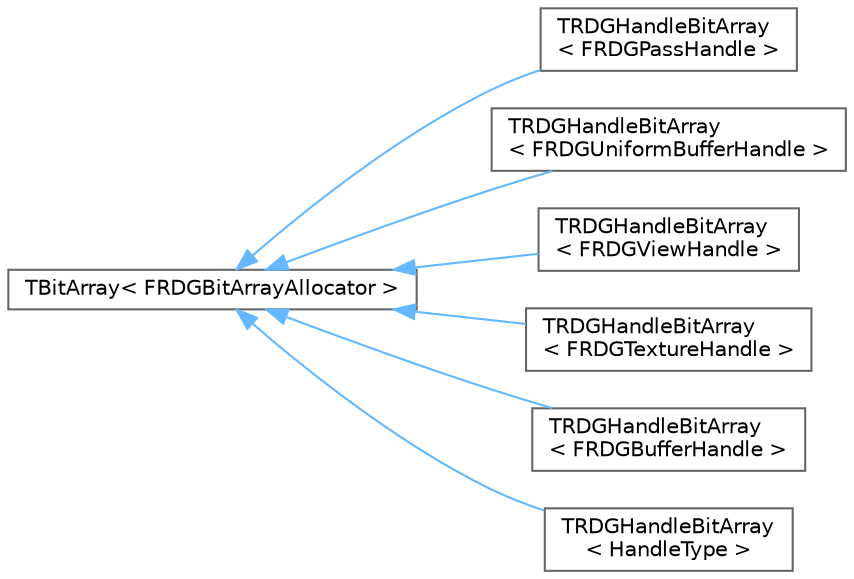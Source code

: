 digraph "Graphical Class Hierarchy"
{
 // INTERACTIVE_SVG=YES
 // LATEX_PDF_SIZE
  bgcolor="transparent";
  edge [fontname=Helvetica,fontsize=10,labelfontname=Helvetica,labelfontsize=10];
  node [fontname=Helvetica,fontsize=10,shape=box,height=0.2,width=0.4];
  rankdir="LR";
  Node0 [id="Node000000",label="TBitArray\< FRDGBitArrayAllocator \>",height=0.2,width=0.4,color="grey40", fillcolor="white", style="filled",URL="$d5/d67/classTBitArray.html",tooltip=" "];
  Node0 -> Node1 [id="edge6203_Node000000_Node000001",dir="back",color="steelblue1",style="solid",tooltip=" "];
  Node1 [id="Node000001",label="TRDGHandleBitArray\l\< FRDGPassHandle \>",height=0.2,width=0.4,color="grey40", fillcolor="white", style="filled",URL="$dc/dd2/classTRDGHandleBitArray.html",tooltip=" "];
  Node0 -> Node2 [id="edge6204_Node000000_Node000002",dir="back",color="steelblue1",style="solid",tooltip=" "];
  Node2 [id="Node000002",label="TRDGHandleBitArray\l\< FRDGUniformBufferHandle \>",height=0.2,width=0.4,color="grey40", fillcolor="white", style="filled",URL="$dc/dd2/classTRDGHandleBitArray.html",tooltip=" "];
  Node0 -> Node3 [id="edge6205_Node000000_Node000003",dir="back",color="steelblue1",style="solid",tooltip=" "];
  Node3 [id="Node000003",label="TRDGHandleBitArray\l\< FRDGViewHandle \>",height=0.2,width=0.4,color="grey40", fillcolor="white", style="filled",URL="$dc/dd2/classTRDGHandleBitArray.html",tooltip=" "];
  Node0 -> Node4 [id="edge6206_Node000000_Node000004",dir="back",color="steelblue1",style="solid",tooltip=" "];
  Node4 [id="Node000004",label="TRDGHandleBitArray\l\< FRDGTextureHandle \>",height=0.2,width=0.4,color="grey40", fillcolor="white", style="filled",URL="$dc/dd2/classTRDGHandleBitArray.html",tooltip=" "];
  Node0 -> Node5 [id="edge6207_Node000000_Node000005",dir="back",color="steelblue1",style="solid",tooltip=" "];
  Node5 [id="Node000005",label="TRDGHandleBitArray\l\< FRDGBufferHandle \>",height=0.2,width=0.4,color="grey40", fillcolor="white", style="filled",URL="$dc/dd2/classTRDGHandleBitArray.html",tooltip=" "];
  Node0 -> Node6 [id="edge6208_Node000000_Node000006",dir="back",color="steelblue1",style="solid",tooltip=" "];
  Node6 [id="Node000006",label="TRDGHandleBitArray\l\< HandleType \>",height=0.2,width=0.4,color="grey40", fillcolor="white", style="filled",URL="$dc/dd2/classTRDGHandleBitArray.html",tooltip="Specialization of bit array with compile-time type checking for handles and a pre-configured allocato..."];
}
